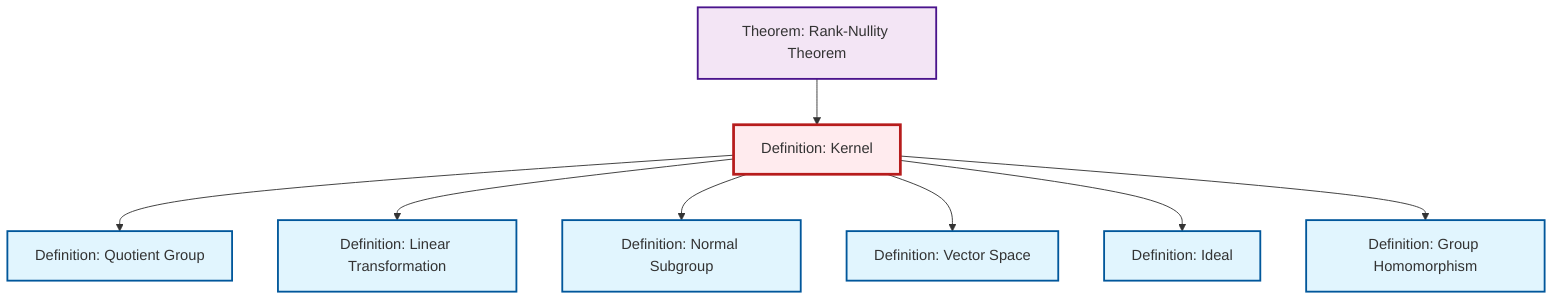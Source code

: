 graph TD
    classDef definition fill:#e1f5fe,stroke:#01579b,stroke-width:2px
    classDef theorem fill:#f3e5f5,stroke:#4a148c,stroke-width:2px
    classDef axiom fill:#fff3e0,stroke:#e65100,stroke-width:2px
    classDef example fill:#e8f5e9,stroke:#1b5e20,stroke-width:2px
    classDef current fill:#ffebee,stroke:#b71c1c,stroke-width:3px
    def-normal-subgroup["Definition: Normal Subgroup"]:::definition
    def-homomorphism["Definition: Group Homomorphism"]:::definition
    def-ideal["Definition: Ideal"]:::definition
    def-linear-transformation["Definition: Linear Transformation"]:::definition
    def-quotient-group["Definition: Quotient Group"]:::definition
    def-kernel["Definition: Kernel"]:::definition
    def-vector-space["Definition: Vector Space"]:::definition
    thm-rank-nullity["Theorem: Rank-Nullity Theorem"]:::theorem
    def-kernel --> def-quotient-group
    def-kernel --> def-linear-transformation
    def-kernel --> def-normal-subgroup
    def-kernel --> def-vector-space
    def-kernel --> def-ideal
    thm-rank-nullity --> def-kernel
    def-kernel --> def-homomorphism
    class def-kernel current